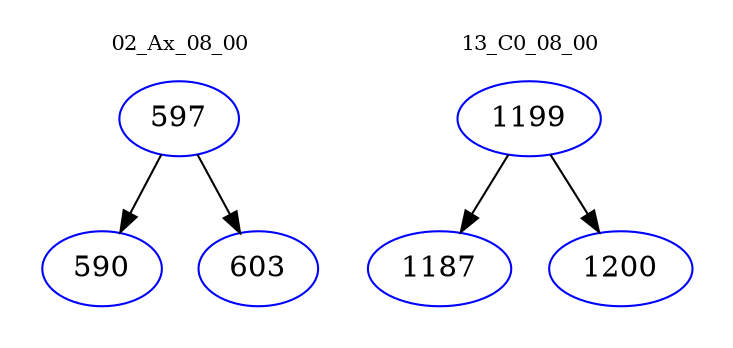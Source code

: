 digraph{
subgraph cluster_0 {
color = white
label = "02_Ax_08_00";
fontsize=10;
T0_597 [label="597", color="blue"]
T0_597 -> T0_590 [color="black"]
T0_590 [label="590", color="blue"]
T0_597 -> T0_603 [color="black"]
T0_603 [label="603", color="blue"]
}
subgraph cluster_1 {
color = white
label = "13_C0_08_00";
fontsize=10;
T1_1199 [label="1199", color="blue"]
T1_1199 -> T1_1187 [color="black"]
T1_1187 [label="1187", color="blue"]
T1_1199 -> T1_1200 [color="black"]
T1_1200 [label="1200", color="blue"]
}
}
